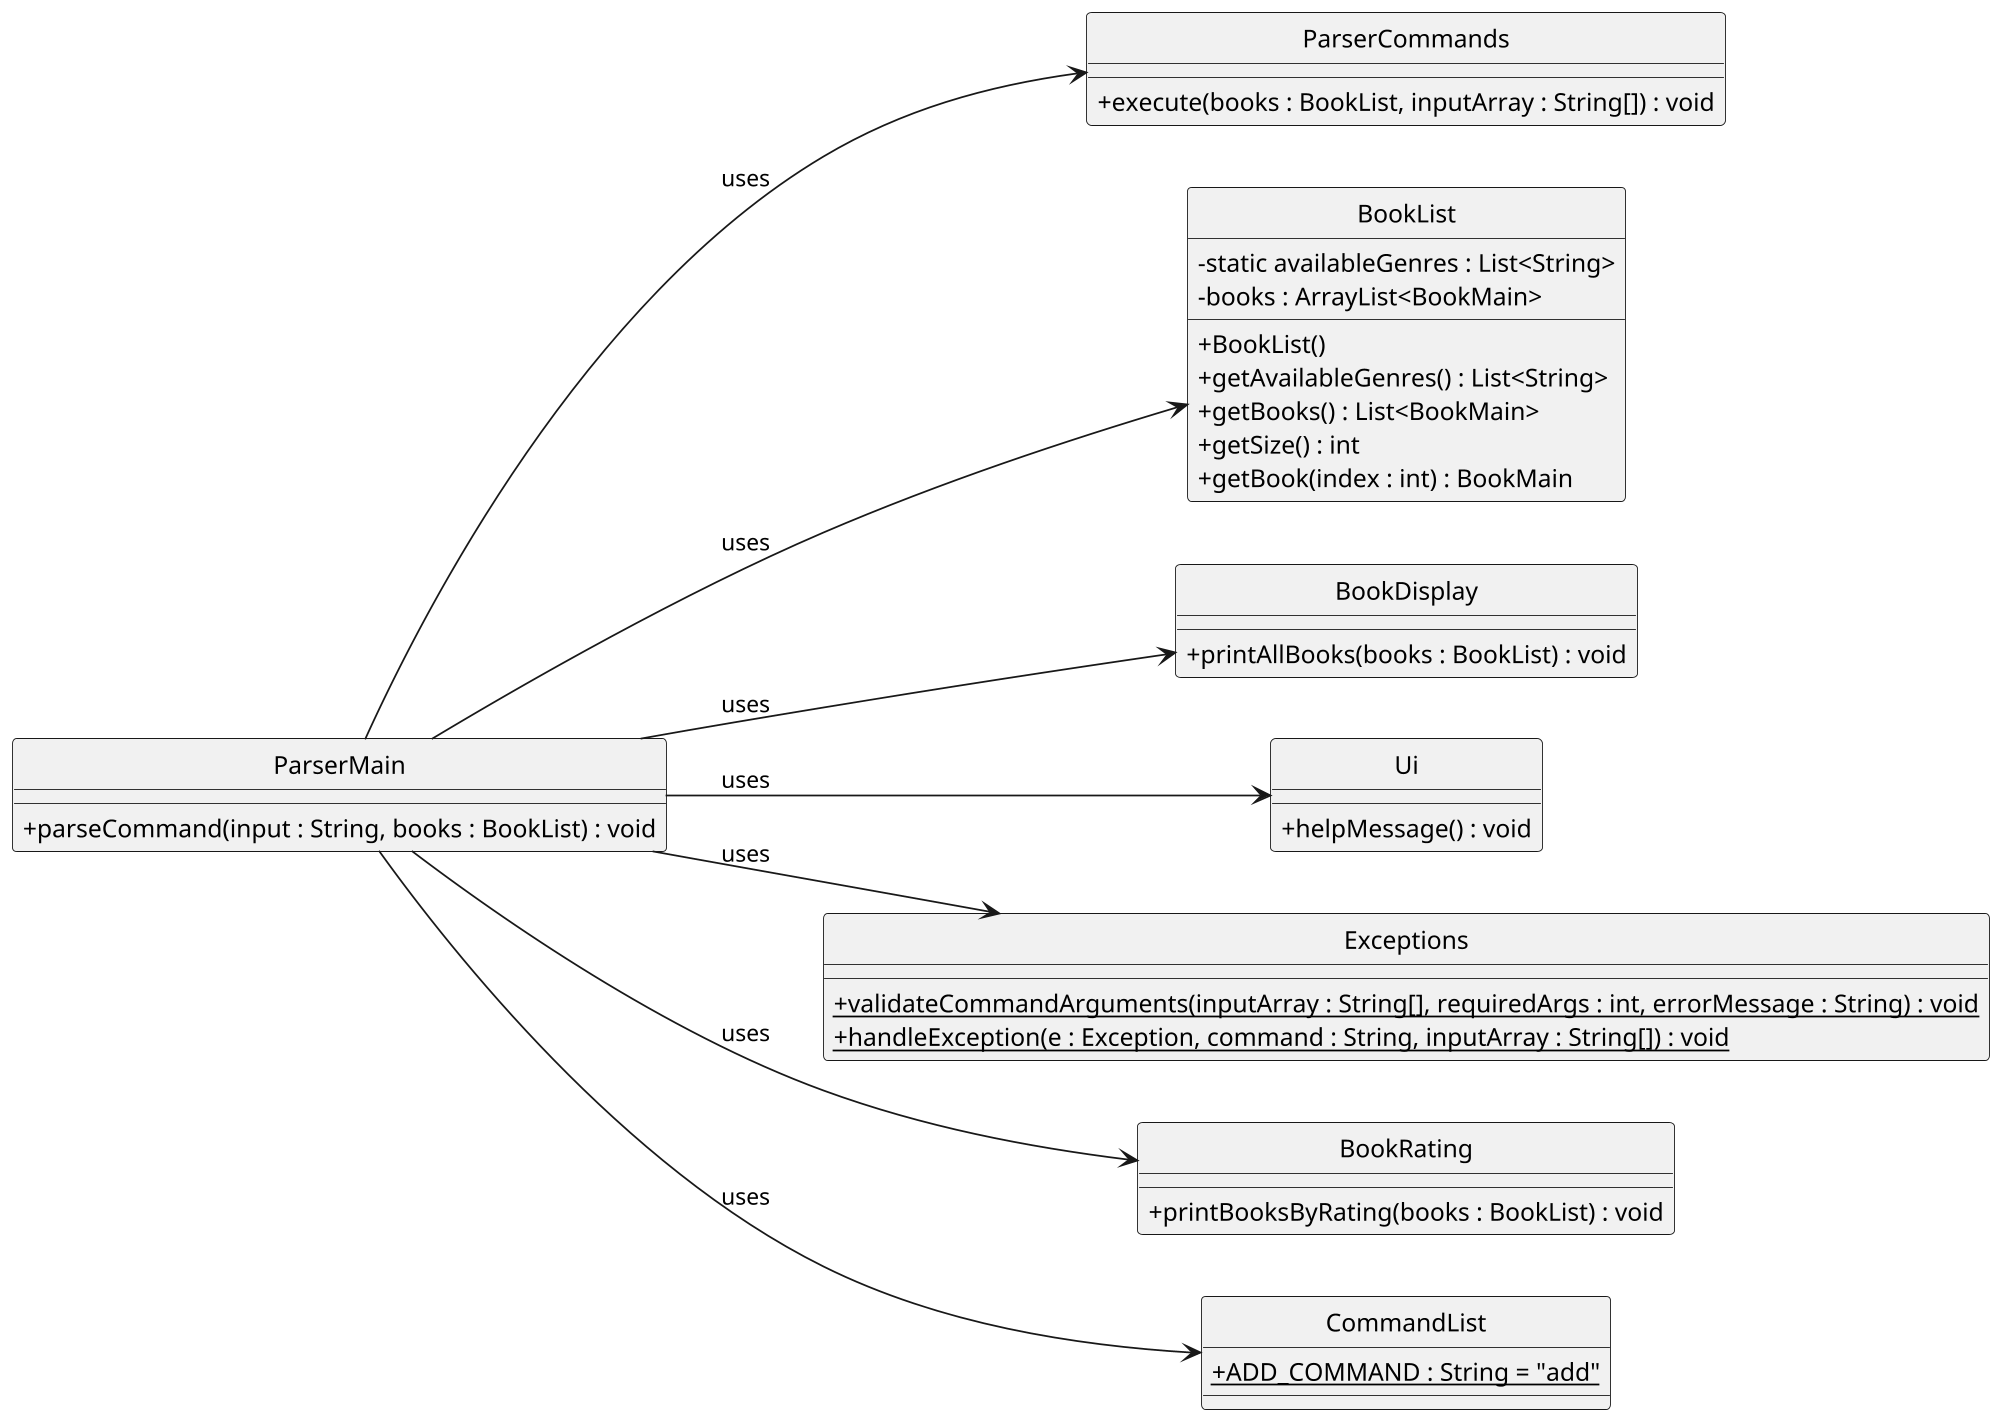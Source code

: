 @startuml
hide circle
skinparam classAttributeIconSize 0
left to right direction
scale 2000 * 1500

class ParserMain {
    +parseCommand(input : String, books : BookList) : void
}

class ParserCommands {
    +execute(books : BookList, inputArray : String[]) : void
}

class BookList {
    - static availableGenres : List<String>
    - books : ArrayList<BookMain>
    +BookList()
    +getAvailableGenres() : List<String>
    +getBooks() : List<BookMain>
    +getSize() : int
    +getBook(index : int) : BookMain
}

class BookDisplay {
    +printAllBooks(books : BookList) : void
}

class Ui {
    +helpMessage() : void
}

class Exceptions {
    {static} +validateCommandArguments(inputArray : String[], requiredArgs : int, errorMessage : String) : void
    {static} +handleException(e : Exception, command : String, inputArray : String[]) : void
}

class BookRating {
    +printBooksByRating(books : BookList) : void
}

class CommandList {
    {static} +ADD_COMMAND : String = "add"
}

ParserMain --> ParserCommands : uses
ParserMain --> BookList : uses
ParserMain --> BookDisplay : uses
ParserMain --> Ui : uses
ParserMain --> Exceptions : uses
ParserMain --> BookRating : uses
ParserMain --> CommandList : uses
@enduml

